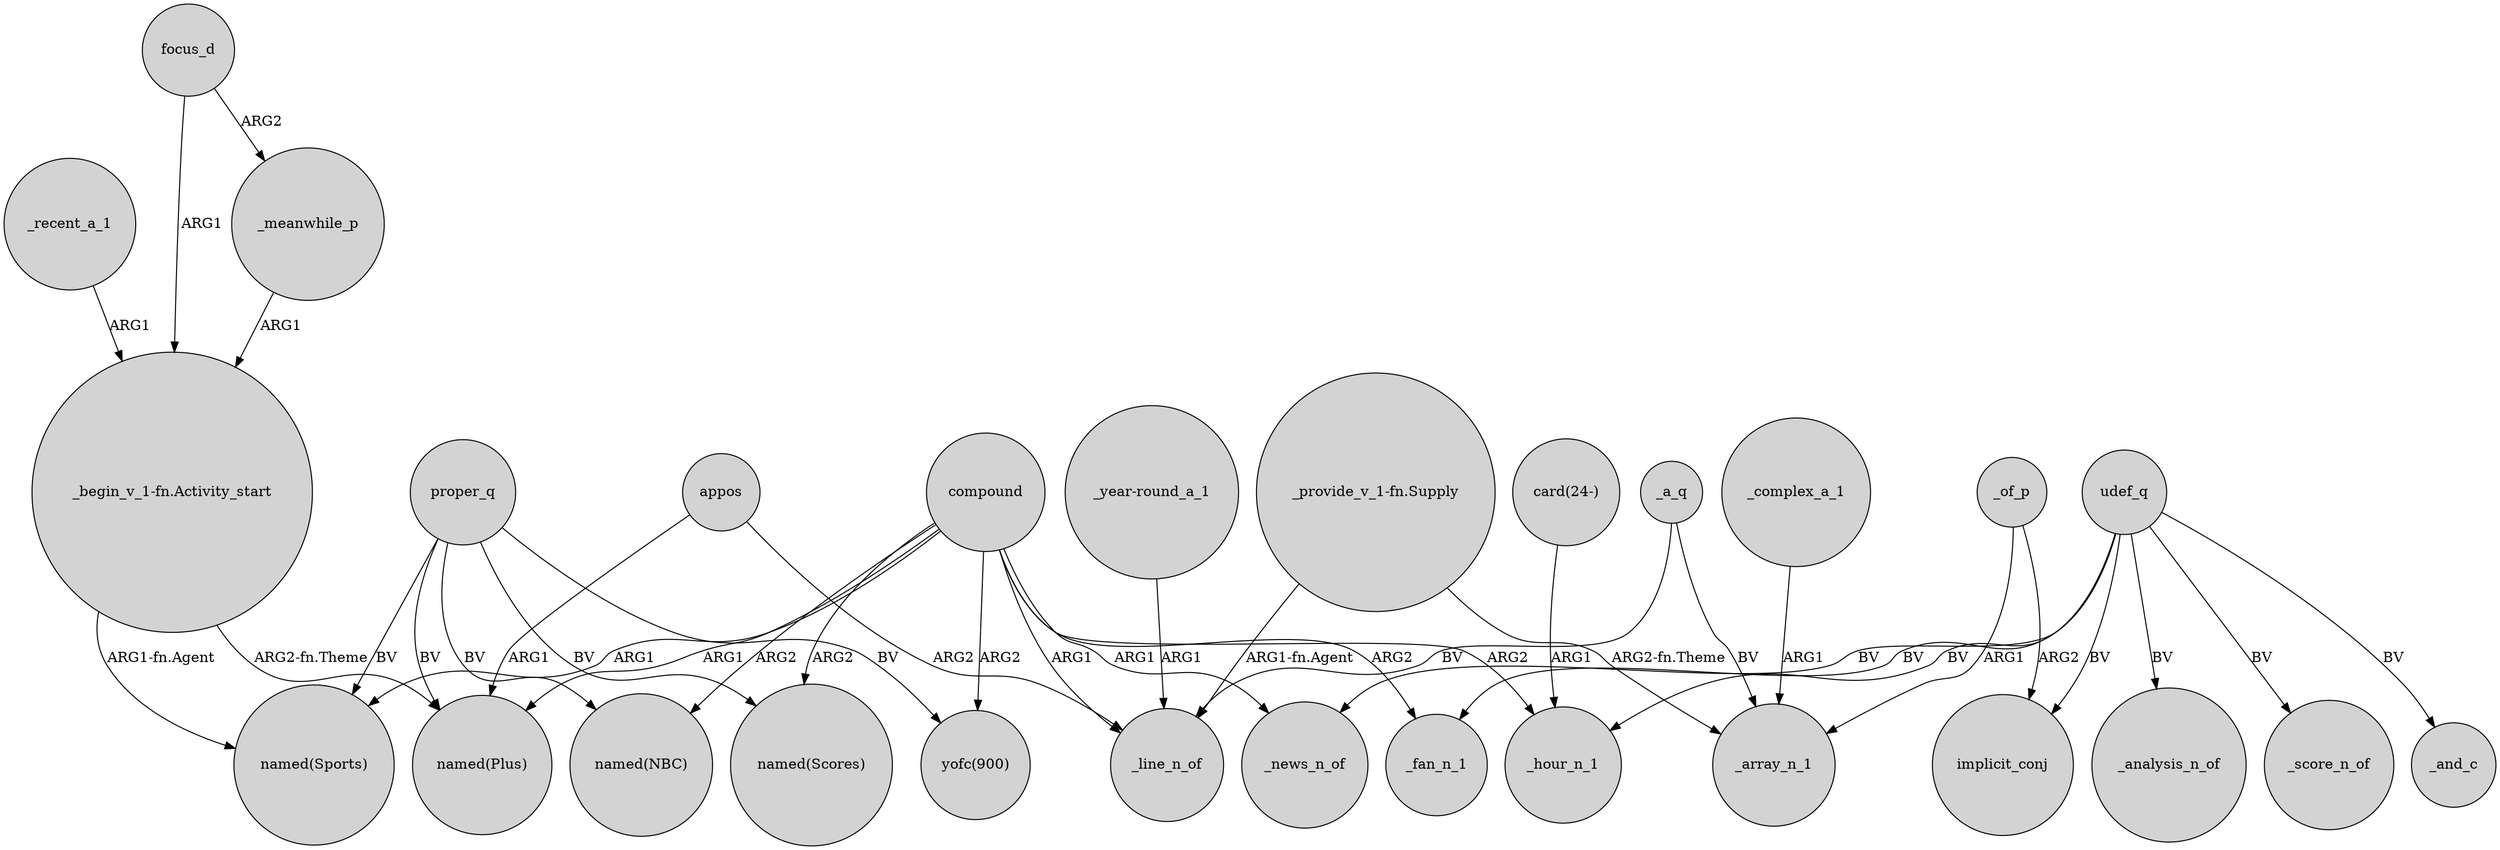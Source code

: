 digraph {
	node [shape=circle style=filled]
	appos -> "named(Plus)" [label=ARG1]
	proper_q -> "named(Sports)" [label=BV]
	_recent_a_1 -> "_begin_v_1-fn.Activity_start" [label=ARG1]
	proper_q -> "named(NBC)" [label=BV]
	proper_q -> "named(Scores)" [label=BV]
	compound -> "named(Plus)" [label=ARG1]
	compound -> _fan_n_1 [label=ARG2]
	udef_q -> _fan_n_1 [label=BV]
	udef_q -> _hour_n_1 [label=BV]
	proper_q -> "yofc(900)" [label=BV]
	_of_p -> _array_n_1 [label=ARG1]
	"_provide_v_1-fn.Supply" -> _array_n_1 [label="ARG2-fn.Theme"]
	appos -> _line_n_of [label=ARG2]
	focus_d -> "_begin_v_1-fn.Activity_start" [label=ARG1]
	"_year-round_a_1" -> _line_n_of [label=ARG1]
	_meanwhile_p -> "_begin_v_1-fn.Activity_start" [label=ARG1]
	udef_q -> implicit_conj [label=BV]
	_a_q -> _line_n_of [label=BV]
	"card(24-)" -> _hour_n_1 [label=ARG1]
	"_provide_v_1-fn.Supply" -> _line_n_of [label="ARG1-fn.Agent"]
	proper_q -> "named(Plus)" [label=BV]
	"_begin_v_1-fn.Activity_start" -> "named(Sports)" [label="ARG1-fn.Agent"]
	compound -> _line_n_of [label=ARG1]
	_complex_a_1 -> _array_n_1 [label=ARG1]
	compound -> "named(Sports)" [label=ARG1]
	focus_d -> _meanwhile_p [label=ARG2]
	compound -> _hour_n_1 [label=ARG2]
	compound -> "named(NBC)" [label=ARG2]
	compound -> "named(Scores)" [label=ARG2]
	compound -> "yofc(900)" [label=ARG2]
	udef_q -> _score_n_of [label=BV]
	_of_p -> implicit_conj [label=ARG2]
	udef_q -> _news_n_of [label=BV]
	compound -> _news_n_of [label=ARG1]
	_a_q -> _array_n_1 [label=BV]
	udef_q -> _and_c [label=BV]
	"_begin_v_1-fn.Activity_start" -> "named(Plus)" [label="ARG2-fn.Theme"]
	udef_q -> _analysis_n_of [label=BV]
}

